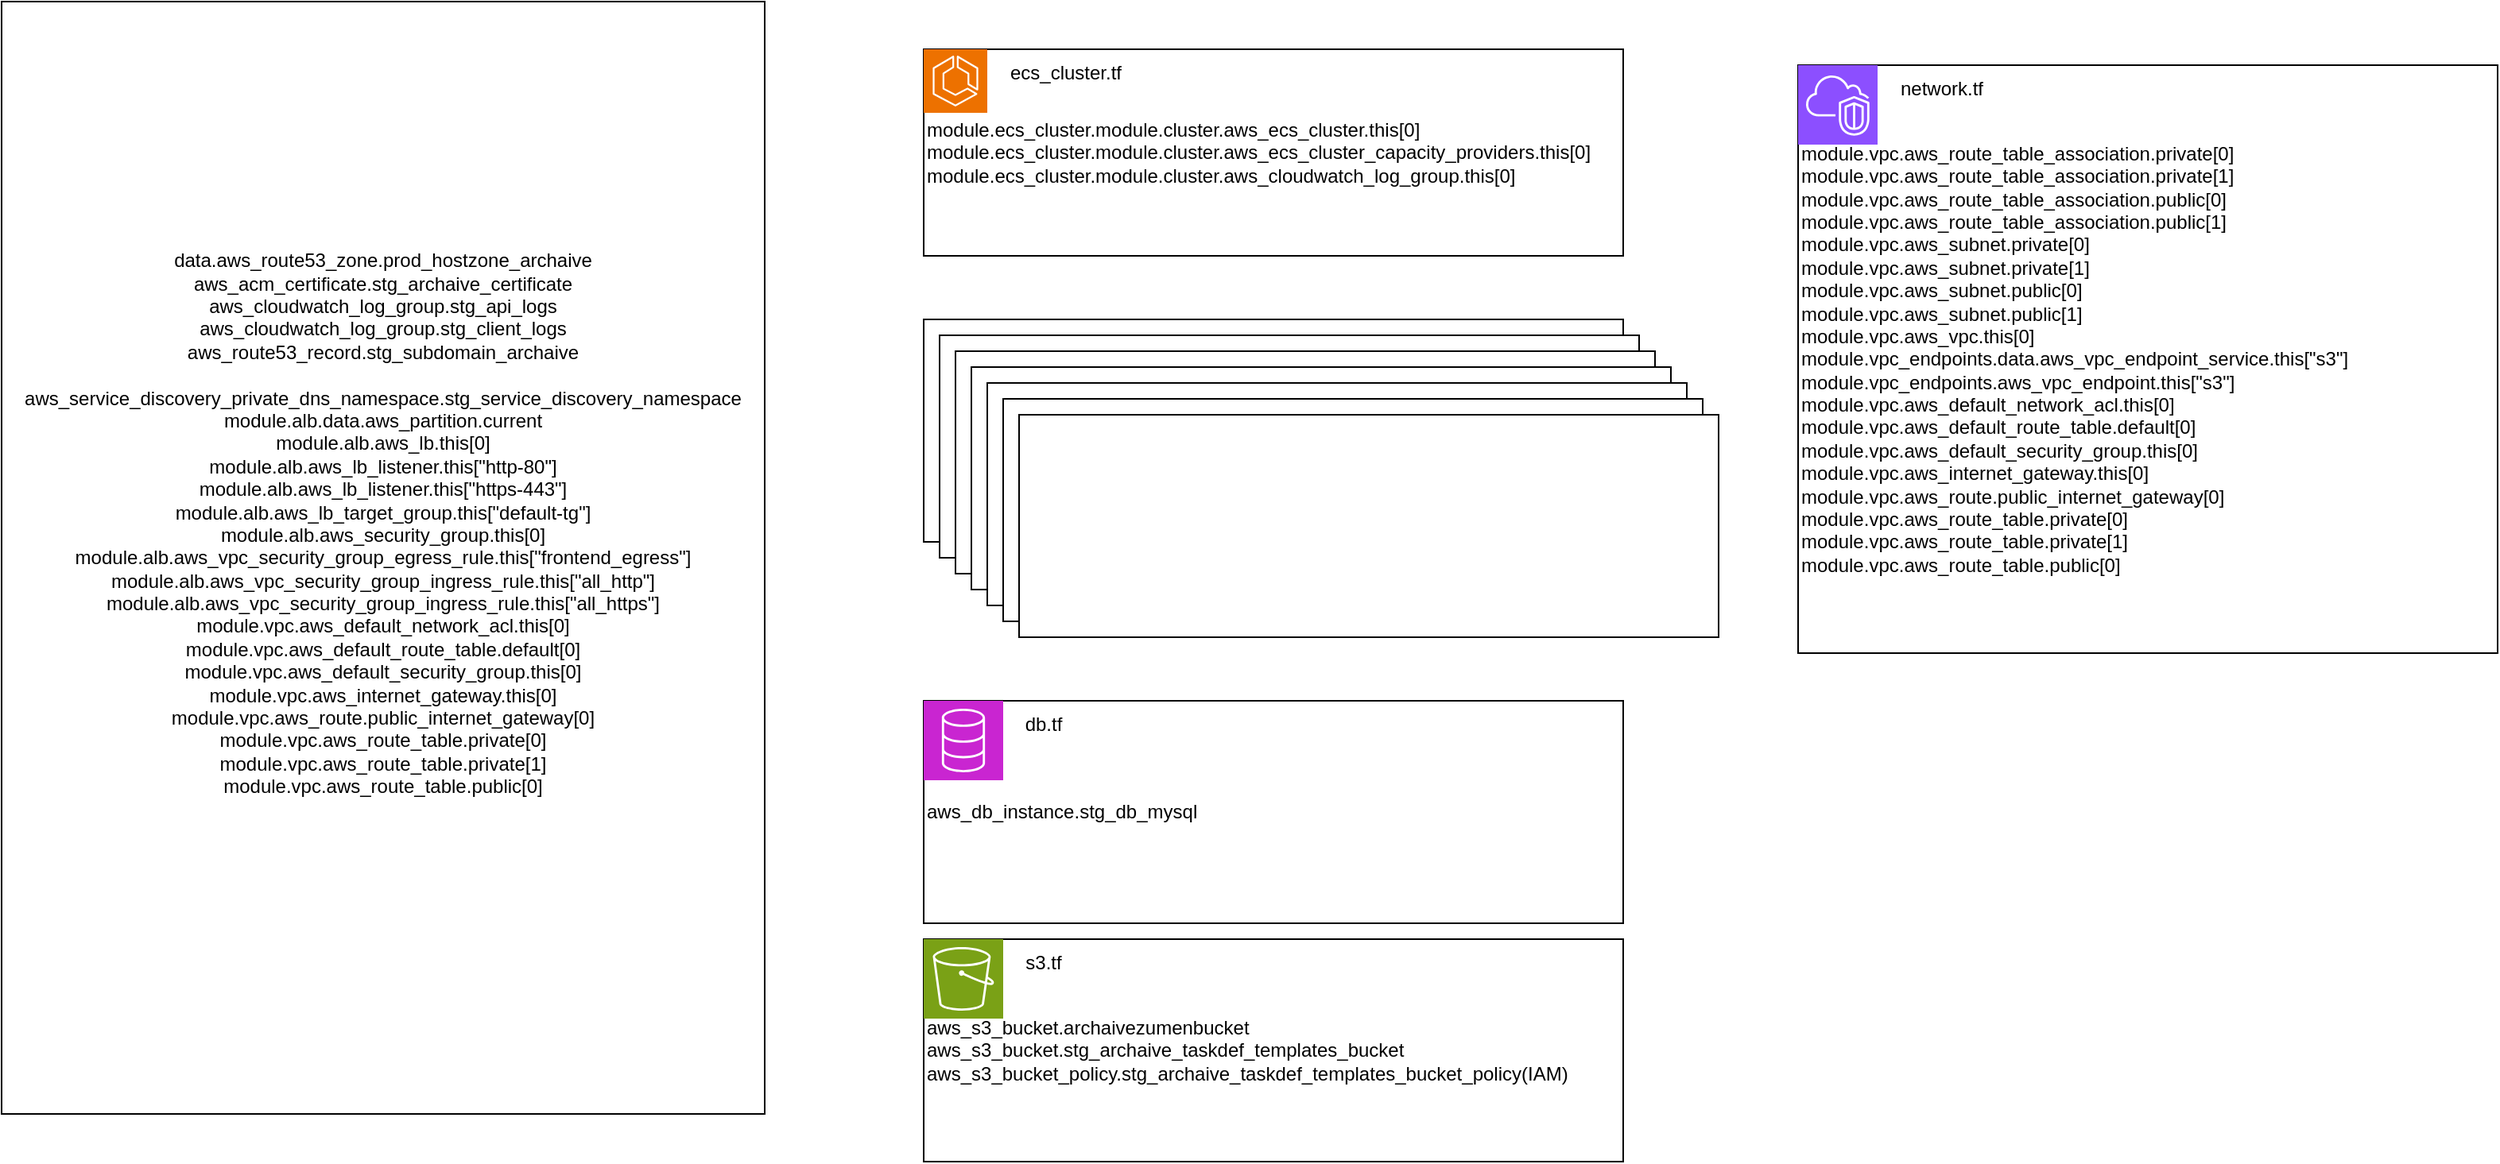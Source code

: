 <mxfile version="26.2.13">
  <diagram name="ページ1" id="I1mmnMLsj8xbr34W4d1a">
    <mxGraphModel dx="2255" dy="824" grid="1" gridSize="10" guides="1" tooltips="1" connect="1" arrows="1" fold="1" page="1" pageScale="1" pageWidth="827" pageHeight="1169" math="0" shadow="0">
      <root>
        <mxCell id="0" />
        <mxCell id="1" parent="0" />
        <UserObject label="data.aws_route53_zone.prod_hostzone_archaive&lt;br&gt;aws_acm_certificate.stg_archaive_certificate&lt;br&gt;aws_cloudwatch_log_group.stg_api_logs&lt;br&gt;aws_cloudwatch_log_group.stg_client_logs&lt;br&gt;aws_route53_record.stg_subdomain_archaive&lt;br&gt;&lt;br&gt;aws_service_discovery_private_dns_namespace.stg_service_discovery_namespace&lt;br&gt;module.alb.data.aws_partition.current&lt;br&gt;module.alb.aws_lb.this[0]&lt;br&gt;module.alb.aws_lb_listener.this[&quot;http-80&quot;]&lt;br&gt;module.alb.aws_lb_listener.this[&quot;https-443&quot;]&lt;br&gt;module.alb.aws_lb_target_group.this[&quot;default-tg&quot;]&lt;br&gt;module.alb.aws_security_group.this[0]&lt;br&gt;module.alb.aws_vpc_security_group_egress_rule.this[&quot;frontend_egress&quot;]&lt;br&gt;module.alb.aws_vpc_security_group_ingress_rule.this[&quot;all_http&quot;]&lt;br&gt;module.alb.aws_vpc_security_group_ingress_rule.this[&quot;all_https&quot;]&lt;br&gt;module.vpc.aws_default_network_acl.this[0]&lt;br&gt;module.vpc.aws_default_route_table.default[0]&lt;br&gt;module.vpc.aws_default_security_group.this[0]&lt;br&gt;module.vpc.aws_internet_gateway.this[0]&lt;br&gt;module.vpc.aws_route.public_internet_gateway[0]&lt;br&gt;module.vpc.aws_route_table.private[0]&lt;br&gt;module.vpc.aws_route_table.private[1]&lt;br&gt;module.vpc.aws_route_table.public[0]&lt;br&gt;&lt;br&gt;&lt;br&gt;&lt;div&gt;&lt;br&gt;&lt;/div&gt;" link="data.aws_route53_zone.prod_hostzone_archaive&#xa;aws_acm_certificate.stg_archaive_certificate&#xa;aws_cloudwatch_log_group.stg_api_logs&#xa;aws_cloudwatch_log_group.stg_client_logs&#xa;aws_db_instance.stg_db_mysql&#xa;aws_route53_record.stg_subdomain_archaive&#xa;aws_s3_bucket.archaivezumenbucket&#xa;aws_s3_bucket.stg_archaive_taskdef_templates_bucket&#xa;aws_s3_bucket_policy.stg_archaive_taskdef_templates_bucket_policy&#xa;aws_service_discovery_private_dns_namespace.stg_service_discovery_namespace&#xa;module.alb.data.aws_partition.current&#xa;module.alb.aws_lb.this[0]&#xa;module.alb.aws_lb_listener.this[&quot;http-80&quot;]&#xa;module.alb.aws_lb_listener.this[&quot;https-443&quot;]&#xa;module.alb.aws_lb_target_group.this[&quot;default-tg&quot;]&#xa;module.alb.aws_security_group.this[0]&#xa;module.alb.aws_vpc_security_group_egress_rule.this[&quot;frontend_egress&quot;]&#xa;module.alb.aws_vpc_security_group_ingress_rule.this[&quot;all_http&quot;]&#xa;module.alb.aws_vpc_security_group_ingress_rule.this[&quot;all_https&quot;]&#xa;module.vpc.aws_default_network_acl.this[0]&#xa;module.vpc.aws_default_route_table.default[0]&#xa;module.vpc.aws_default_security_group.this[0]&#xa;module.vpc.aws_internet_gateway.this[0]&#xa;module.vpc.aws_route.public_internet_gateway[0]&#xa;module.vpc.aws_route_table.private[0]&#xa;module.vpc.aws_route_table.private[1]&#xa;module.vpc.aws_route_table.public[0]&#xa;module.vpc.aws_route_table_association.private[0]&#xa;module.vpc.aws_route_table_association.private[1]&#xa;module.vpc.aws_route_table_association.public[0]&#xa;module.vpc.aws_route_table_association.public[1]&#xa;module.vpc.aws_subnet.private[0]&#xa;module.vpc.aws_subnet.private[1]&#xa;module.vpc.aws_subnet.public[0]&#xa;module.vpc.aws_subnet.public[1]&#xa;module.vpc.aws_vpc.this[0]&#xa;module.vpc_endpoints.data.aws_vpc_endpoint_service.this[&quot;s3&quot;]&#xa;module.vpc_endpoints.aws_vpc_endpoint.this[&quot;s3&quot;]&#xa;module.ecs_cluster.module.cluster.aws_cloudwatch_log_group.this[0]&#xa;module.ecs_cluster.module.cluster.aws_ecs_cluster.this[0]&#xa;module.ecs_cluster.module.cluster.aws_ecs_cluster_capacity_providers.this[0]" id="1GBH_SfIVhljW1qB09_X-2">
          <mxCell style="rounded=0;whiteSpace=wrap;html=1;" vertex="1" parent="1">
            <mxGeometry x="-800" y="40" width="480" height="700" as="geometry" />
          </mxCell>
        </UserObject>
        <mxCell id="1GBH_SfIVhljW1qB09_X-12" value="ecs_cluster.tf&#xa;" style="group" vertex="1" connectable="0" parent="1">
          <mxGeometry x="-220" y="70" width="440" height="160" as="geometry" />
        </mxCell>
        <mxCell id="1GBH_SfIVhljW1qB09_X-16" value="" style="group" vertex="1" connectable="0" parent="1GBH_SfIVhljW1qB09_X-12">
          <mxGeometry width="440" height="130" as="geometry" />
        </mxCell>
        <mxCell id="1GBH_SfIVhljW1qB09_X-8" value="module.ecs_cluster.module.cluster.aws_ecs_cluster.this[0]&lt;br&gt;module.ecs_cluster.module.cluster.aws_ecs_cluster_capacity_providers.this[0]&lt;div&gt;module.ecs_cluster.module.cluster.aws_cloudwatch_log_group.this[0]&lt;/div&gt;" style="rounded=0;whiteSpace=wrap;html=1;align=left;" vertex="1" parent="1GBH_SfIVhljW1qB09_X-16">
          <mxGeometry width="440" height="130" as="geometry" />
        </mxCell>
        <mxCell id="1GBH_SfIVhljW1qB09_X-11" value="" style="sketch=0;points=[[0,0,0],[0.25,0,0],[0.5,0,0],[0.75,0,0],[1,0,0],[0,1,0],[0.25,1,0],[0.5,1,0],[0.75,1,0],[1,1,0],[0,0.25,0],[0,0.5,0],[0,0.75,0],[1,0.25,0],[1,0.5,0],[1,0.75,0]];outlineConnect=0;fontColor=#232F3E;fillColor=#ED7100;strokeColor=#ffffff;dashed=0;verticalLabelPosition=bottom;verticalAlign=top;align=center;html=1;fontSize=12;fontStyle=0;aspect=fixed;shape=mxgraph.aws4.resourceIcon;resIcon=mxgraph.aws4.ecs;" vertex="1" parent="1GBH_SfIVhljW1qB09_X-16">
          <mxGeometry width="40" height="40" as="geometry" />
        </mxCell>
        <mxCell id="1GBH_SfIVhljW1qB09_X-15" value="ecs_cluster.tf" style="text;html=1;align=center;verticalAlign=middle;resizable=0;points=[];autosize=1;strokeColor=none;fillColor=none;" vertex="1" parent="1GBH_SfIVhljW1qB09_X-16">
          <mxGeometry x="43.76" width="90" height="30" as="geometry" />
        </mxCell>
        <mxCell id="1GBH_SfIVhljW1qB09_X-17" value="" style="rounded=0;whiteSpace=wrap;html=1;" vertex="1" parent="1">
          <mxGeometry x="-220" y="240" width="440" height="140" as="geometry" />
        </mxCell>
        <mxCell id="1GBH_SfIVhljW1qB09_X-18" value="" style="rounded=0;whiteSpace=wrap;html=1;" vertex="1" parent="1">
          <mxGeometry x="-210" y="250" width="440" height="140" as="geometry" />
        </mxCell>
        <mxCell id="1GBH_SfIVhljW1qB09_X-19" value="" style="rounded=0;whiteSpace=wrap;html=1;" vertex="1" parent="1">
          <mxGeometry x="-200" y="260" width="440" height="140" as="geometry" />
        </mxCell>
        <mxCell id="1GBH_SfIVhljW1qB09_X-20" value="" style="rounded=0;whiteSpace=wrap;html=1;" vertex="1" parent="1">
          <mxGeometry x="-190" y="270" width="440" height="140" as="geometry" />
        </mxCell>
        <mxCell id="1GBH_SfIVhljW1qB09_X-21" value="" style="rounded=0;whiteSpace=wrap;html=1;" vertex="1" parent="1">
          <mxGeometry x="-180" y="280" width="440" height="140" as="geometry" />
        </mxCell>
        <mxCell id="1GBH_SfIVhljW1qB09_X-22" value="" style="rounded=0;whiteSpace=wrap;html=1;" vertex="1" parent="1">
          <mxGeometry x="-170" y="290" width="440" height="140" as="geometry" />
        </mxCell>
        <mxCell id="1GBH_SfIVhljW1qB09_X-23" value="" style="rounded=0;whiteSpace=wrap;html=1;" vertex="1" parent="1">
          <mxGeometry x="-160" y="300" width="440" height="140" as="geometry" />
        </mxCell>
        <mxCell id="1GBH_SfIVhljW1qB09_X-33" value="" style="group" vertex="1" connectable="0" parent="1">
          <mxGeometry x="-220" y="630" width="440" height="140" as="geometry" />
        </mxCell>
        <mxCell id="1GBH_SfIVhljW1qB09_X-25" value="aws_s3_bucket.archaivezumenbucket&lt;br&gt;aws_s3_bucket.stg_archaive_taskdef_templates_bucket&lt;br&gt;&lt;div style=&quot;&quot;&gt;&lt;span style=&quot;background-color: transparent; color: light-dark(rgb(0, 0, 0), rgb(255, 255, 255));&quot;&gt;aws_s3_bucket_policy.stg_archaive_taskdef_templates_bucket_policy(IAM)&lt;/span&gt;&lt;/div&gt;" style="rounded=0;whiteSpace=wrap;html=1;align=left;" vertex="1" parent="1GBH_SfIVhljW1qB09_X-33">
          <mxGeometry width="440" height="140" as="geometry" />
        </mxCell>
        <mxCell id="1GBH_SfIVhljW1qB09_X-30" value="" style="sketch=0;points=[[0,0,0],[0.25,0,0],[0.5,0,0],[0.75,0,0],[1,0,0],[0,1,0],[0.25,1,0],[0.5,1,0],[0.75,1,0],[1,1,0],[0,0.25,0],[0,0.5,0],[0,0.75,0],[1,0.25,0],[1,0.5,0],[1,0.75,0]];outlineConnect=0;fontColor=#232F3E;fillColor=#7AA116;strokeColor=#ffffff;dashed=0;verticalLabelPosition=bottom;verticalAlign=top;align=center;html=1;fontSize=12;fontStyle=0;aspect=fixed;shape=mxgraph.aws4.resourceIcon;resIcon=mxgraph.aws4.s3;" vertex="1" parent="1GBH_SfIVhljW1qB09_X-33">
          <mxGeometry width="50" height="50" as="geometry" />
        </mxCell>
        <mxCell id="1GBH_SfIVhljW1qB09_X-32" value="s3.tf" style="text;html=1;align=center;verticalAlign=middle;resizable=0;points=[];autosize=1;strokeColor=none;fillColor=none;" vertex="1" parent="1GBH_SfIVhljW1qB09_X-33">
          <mxGeometry x="50" width="50" height="30" as="geometry" />
        </mxCell>
        <mxCell id="1GBH_SfIVhljW1qB09_X-34" value="" style="group" vertex="1" connectable="0" parent="1">
          <mxGeometry x="-220" y="480" width="440" height="140" as="geometry" />
        </mxCell>
        <mxCell id="1GBH_SfIVhljW1qB09_X-26" value="aws_db_instance.stg_db_mysql" style="rounded=0;whiteSpace=wrap;html=1;align=left;" vertex="1" parent="1GBH_SfIVhljW1qB09_X-34">
          <mxGeometry width="440" height="140" as="geometry" />
        </mxCell>
        <mxCell id="1GBH_SfIVhljW1qB09_X-28" value="" style="sketch=0;points=[[0,0,0],[0.25,0,0],[0.5,0,0],[0.75,0,0],[1,0,0],[0,1,0],[0.25,1,0],[0.5,1,0],[0.75,1,0],[1,1,0],[0,0.25,0],[0,0.5,0],[0,0.75,0],[1,0.25,0],[1,0.5,0],[1,0.75,0]];outlineConnect=0;fontColor=#232F3E;fillColor=#C925D1;strokeColor=#ffffff;dashed=0;verticalLabelPosition=bottom;verticalAlign=top;align=center;html=1;fontSize=12;fontStyle=0;aspect=fixed;shape=mxgraph.aws4.resourceIcon;resIcon=mxgraph.aws4.database;" vertex="1" parent="1GBH_SfIVhljW1qB09_X-34">
          <mxGeometry width="50" height="50" as="geometry" />
        </mxCell>
        <mxCell id="1GBH_SfIVhljW1qB09_X-29" value="db.tf" style="text;html=1;align=center;verticalAlign=middle;resizable=0;points=[];autosize=1;strokeColor=none;fillColor=none;" vertex="1" parent="1GBH_SfIVhljW1qB09_X-34">
          <mxGeometry x="50" width="50" height="30" as="geometry" />
        </mxCell>
        <mxCell id="1GBH_SfIVhljW1qB09_X-37" value="" style="group" vertex="1" connectable="0" parent="1">
          <mxGeometry x="330" y="80" width="440" height="370" as="geometry" />
        </mxCell>
        <mxCell id="1GBH_SfIVhljW1qB09_X-24" value="module.vpc.aws_route_table_association.private[0]&lt;br&gt;module.vpc.aws_route_table_association.private[1]&lt;br&gt;module.vpc.aws_route_table_association.public[0]&lt;br&gt;module.vpc.aws_route_table_association.public[1]&lt;br&gt;module.vpc.aws_subnet.private[0]&lt;br&gt;module.vpc.aws_subnet.private[1]&lt;br&gt;module.vpc.aws_subnet.public[0]&lt;br&gt;module.vpc.aws_subnet.public[1]&lt;br&gt;module.vpc.aws_vpc.this[0]&lt;br&gt;module.vpc_endpoints.data.aws_vpc_endpoint_service.this[&quot;s3&quot;]&lt;br&gt;module.vpc_endpoints.aws_vpc_endpoint.this[&quot;s3&quot;]&lt;div&gt;&lt;span style=&quot;text-align: center;&quot;&gt;module.vpc.aws_default_network_acl.this[0]&lt;/span&gt;&lt;br style=&quot;text-align: center;&quot;&gt;&lt;span style=&quot;text-align: center;&quot;&gt;module.vpc.aws_default_route_table.default[0]&lt;/span&gt;&lt;br style=&quot;text-align: center;&quot;&gt;&lt;span style=&quot;text-align: center;&quot;&gt;module.vpc.aws_default_security_group.this[0]&lt;/span&gt;&lt;br style=&quot;text-align: center;&quot;&gt;&lt;span style=&quot;text-align: center;&quot;&gt;module.vpc.aws_internet_gateway.this[0]&lt;/span&gt;&lt;br style=&quot;text-align: center;&quot;&gt;&lt;span style=&quot;text-align: center;&quot;&gt;module.vpc.aws_route.public_internet_gateway[0]&lt;/span&gt;&lt;br style=&quot;text-align: center;&quot;&gt;&lt;span style=&quot;text-align: center;&quot;&gt;module.vpc.aws_route_table.private[0]&lt;/span&gt;&lt;br style=&quot;text-align: center;&quot;&gt;&lt;span style=&quot;text-align: center;&quot;&gt;module.vpc.aws_route_table.private[1]&lt;/span&gt;&lt;br style=&quot;text-align: center;&quot;&gt;&lt;span style=&quot;text-align: center;&quot;&gt;module.vpc.aws_route_table.public[0]&lt;/span&gt;&lt;/div&gt;" style="rounded=0;whiteSpace=wrap;html=1;align=left;" vertex="1" parent="1GBH_SfIVhljW1qB09_X-37">
          <mxGeometry width="440" height="370" as="geometry" />
        </mxCell>
        <mxCell id="1GBH_SfIVhljW1qB09_X-35" value="" style="sketch=0;points=[[0,0,0],[0.25,0,0],[0.5,0,0],[0.75,0,0],[1,0,0],[0,1,0],[0.25,1,0],[0.5,1,0],[0.75,1,0],[1,1,0],[0,0.25,0],[0,0.5,0],[0,0.75,0],[1,0.25,0],[1,0.5,0],[1,0.75,0]];outlineConnect=0;fontColor=#232F3E;fillColor=#8C4FFF;strokeColor=#ffffff;dashed=0;verticalLabelPosition=bottom;verticalAlign=top;align=center;html=1;fontSize=12;fontStyle=0;aspect=fixed;shape=mxgraph.aws4.resourceIcon;resIcon=mxgraph.aws4.vpc;" vertex="1" parent="1GBH_SfIVhljW1qB09_X-37">
          <mxGeometry width="50" height="50" as="geometry" />
        </mxCell>
        <mxCell id="1GBH_SfIVhljW1qB09_X-36" value="network.tf" style="text;html=1;align=center;verticalAlign=middle;resizable=0;points=[];autosize=1;strokeColor=none;fillColor=none;" vertex="1" parent="1GBH_SfIVhljW1qB09_X-37">
          <mxGeometry x="50" width="80" height="30" as="geometry" />
        </mxCell>
      </root>
    </mxGraphModel>
  </diagram>
</mxfile>
